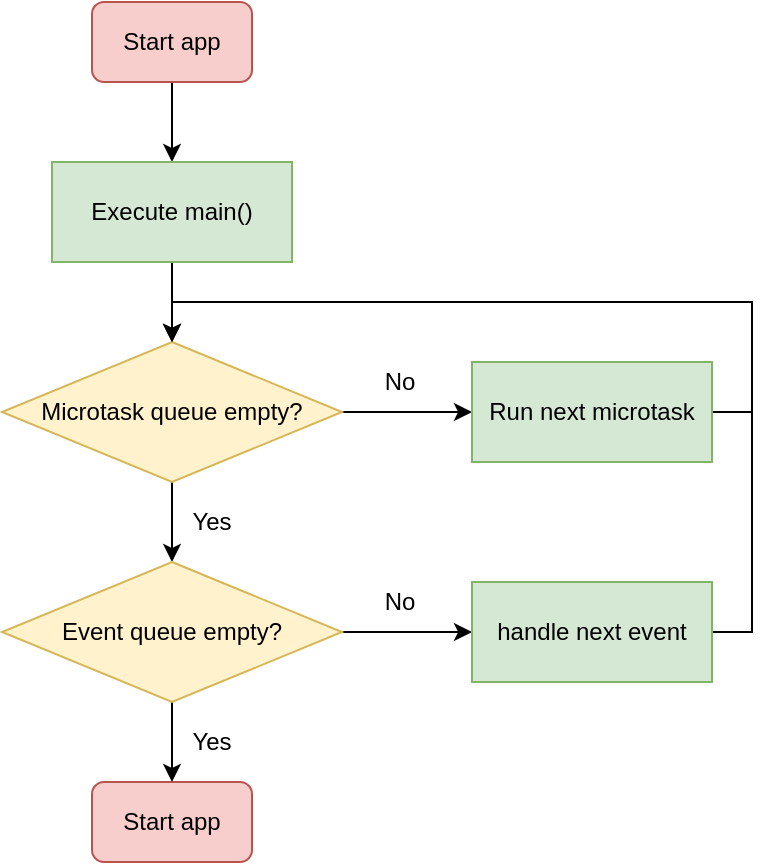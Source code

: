 <mxfile version="13.6.6" type="github">
  <diagram id="ucS65JXZBL-Uhp10Tssl" name="Page-1">
    <mxGraphModel dx="782" dy="437" grid="1" gridSize="10" guides="1" tooltips="1" connect="1" arrows="1" fold="1" page="1" pageScale="1" pageWidth="827" pageHeight="1169" math="0" shadow="0">
      <root>
        <mxCell id="0" />
        <mxCell id="1" parent="0" />
        <mxCell id="nuhQe_qQtxb4Hk7tOlp7-21" style="edgeStyle=orthogonalEdgeStyle;rounded=0;orthogonalLoop=1;jettySize=auto;html=1;exitX=0.5;exitY=1;exitDx=0;exitDy=0;entryX=0.5;entryY=0;entryDx=0;entryDy=0;" edge="1" parent="1" source="nuhQe_qQtxb4Hk7tOlp7-1" target="nuhQe_qQtxb4Hk7tOlp7-2">
          <mxGeometry relative="1" as="geometry" />
        </mxCell>
        <mxCell id="nuhQe_qQtxb4Hk7tOlp7-1" value="Start app" style="rounded=1;whiteSpace=wrap;html=1;fillColor=#f8cecc;strokeColor=#b85450;" vertex="1" parent="1">
          <mxGeometry x="280" y="40" width="80" height="40" as="geometry" />
        </mxCell>
        <mxCell id="nuhQe_qQtxb4Hk7tOlp7-11" style="edgeStyle=orthogonalEdgeStyle;rounded=0;orthogonalLoop=1;jettySize=auto;html=1;exitX=0.5;exitY=1;exitDx=0;exitDy=0;" edge="1" parent="1" source="nuhQe_qQtxb4Hk7tOlp7-2">
          <mxGeometry relative="1" as="geometry">
            <mxPoint x="320" y="210" as="targetPoint" />
          </mxGeometry>
        </mxCell>
        <mxCell id="nuhQe_qQtxb4Hk7tOlp7-2" value="Execute main()" style="rounded=0;whiteSpace=wrap;html=1;fillColor=#d5e8d4;strokeColor=#82b366;" vertex="1" parent="1">
          <mxGeometry x="260" y="120" width="120" height="50" as="geometry" />
        </mxCell>
        <mxCell id="nuhQe_qQtxb4Hk7tOlp7-3" value="Start app" style="rounded=1;whiteSpace=wrap;html=1;fillColor=#f8cecc;strokeColor=#b85450;" vertex="1" parent="1">
          <mxGeometry x="280" y="430" width="80" height="40" as="geometry" />
        </mxCell>
        <mxCell id="nuhQe_qQtxb4Hk7tOlp7-9" style="edgeStyle=orthogonalEdgeStyle;rounded=0;orthogonalLoop=1;jettySize=auto;html=1;exitX=1;exitY=0.5;exitDx=0;exitDy=0;" edge="1" parent="1" source="nuhQe_qQtxb4Hk7tOlp7-4" target="nuhQe_qQtxb4Hk7tOlp7-7">
          <mxGeometry relative="1" as="geometry" />
        </mxCell>
        <mxCell id="nuhQe_qQtxb4Hk7tOlp7-14" style="edgeStyle=orthogonalEdgeStyle;rounded=0;orthogonalLoop=1;jettySize=auto;html=1;exitX=0.5;exitY=1;exitDx=0;exitDy=0;" edge="1" parent="1" source="nuhQe_qQtxb4Hk7tOlp7-4" target="nuhQe_qQtxb4Hk7tOlp7-5">
          <mxGeometry relative="1" as="geometry" />
        </mxCell>
        <mxCell id="nuhQe_qQtxb4Hk7tOlp7-4" value="Microtask queue empty?" style="rhombus;whiteSpace=wrap;html=1;fillColor=#fff2cc;strokeColor=#d6b656;" vertex="1" parent="1">
          <mxGeometry x="235" y="210" width="170" height="70" as="geometry" />
        </mxCell>
        <mxCell id="nuhQe_qQtxb4Hk7tOlp7-13" style="edgeStyle=orthogonalEdgeStyle;rounded=0;orthogonalLoop=1;jettySize=auto;html=1;exitX=1;exitY=0.5;exitDx=0;exitDy=0;entryX=0;entryY=0.5;entryDx=0;entryDy=0;" edge="1" parent="1" source="nuhQe_qQtxb4Hk7tOlp7-5" target="nuhQe_qQtxb4Hk7tOlp7-8">
          <mxGeometry relative="1" as="geometry" />
        </mxCell>
        <mxCell id="nuhQe_qQtxb4Hk7tOlp7-15" style="edgeStyle=orthogonalEdgeStyle;rounded=0;orthogonalLoop=1;jettySize=auto;html=1;exitX=0.5;exitY=1;exitDx=0;exitDy=0;entryX=0.5;entryY=0;entryDx=0;entryDy=0;" edge="1" parent="1" source="nuhQe_qQtxb4Hk7tOlp7-5" target="nuhQe_qQtxb4Hk7tOlp7-3">
          <mxGeometry relative="1" as="geometry" />
        </mxCell>
        <mxCell id="nuhQe_qQtxb4Hk7tOlp7-5" value="Event queue empty?" style="rhombus;whiteSpace=wrap;html=1;fillColor=#fff2cc;strokeColor=#d6b656;" vertex="1" parent="1">
          <mxGeometry x="235" y="320" width="170" height="70" as="geometry" />
        </mxCell>
        <mxCell id="nuhQe_qQtxb4Hk7tOlp7-10" style="edgeStyle=orthogonalEdgeStyle;rounded=0;orthogonalLoop=1;jettySize=auto;html=1;exitX=1;exitY=0.5;exitDx=0;exitDy=0;entryX=0.5;entryY=0;entryDx=0;entryDy=0;" edge="1" parent="1" source="nuhQe_qQtxb4Hk7tOlp7-7" target="nuhQe_qQtxb4Hk7tOlp7-4">
          <mxGeometry relative="1" as="geometry">
            <Array as="points">
              <mxPoint x="610" y="245" />
              <mxPoint x="610" y="190" />
              <mxPoint x="320" y="190" />
            </Array>
          </mxGeometry>
        </mxCell>
        <mxCell id="nuhQe_qQtxb4Hk7tOlp7-7" value="Run next microtask" style="rounded=0;whiteSpace=wrap;html=1;fillColor=#d5e8d4;strokeColor=#82b366;" vertex="1" parent="1">
          <mxGeometry x="470" y="220" width="120" height="50" as="geometry" />
        </mxCell>
        <mxCell id="nuhQe_qQtxb4Hk7tOlp7-12" style="edgeStyle=orthogonalEdgeStyle;rounded=0;orthogonalLoop=1;jettySize=auto;html=1;exitX=1;exitY=0.5;exitDx=0;exitDy=0;entryX=0.5;entryY=0;entryDx=0;entryDy=0;" edge="1" parent="1" source="nuhQe_qQtxb4Hk7tOlp7-8" target="nuhQe_qQtxb4Hk7tOlp7-4">
          <mxGeometry relative="1" as="geometry" />
        </mxCell>
        <mxCell id="nuhQe_qQtxb4Hk7tOlp7-8" value="handle next event" style="rounded=0;whiteSpace=wrap;html=1;fillColor=#d5e8d4;strokeColor=#82b366;" vertex="1" parent="1">
          <mxGeometry x="470" y="330" width="120" height="50" as="geometry" />
        </mxCell>
        <mxCell id="nuhQe_qQtxb4Hk7tOlp7-16" value="No" style="text;html=1;strokeColor=none;fillColor=none;align=center;verticalAlign=middle;whiteSpace=wrap;rounded=0;" vertex="1" parent="1">
          <mxGeometry x="414" y="220" width="40" height="20" as="geometry" />
        </mxCell>
        <mxCell id="nuhQe_qQtxb4Hk7tOlp7-17" value="No" style="text;html=1;strokeColor=none;fillColor=none;align=center;verticalAlign=middle;whiteSpace=wrap;rounded=0;" vertex="1" parent="1">
          <mxGeometry x="414" y="330" width="40" height="20" as="geometry" />
        </mxCell>
        <mxCell id="nuhQe_qQtxb4Hk7tOlp7-18" value="Yes" style="text;html=1;strokeColor=none;fillColor=none;align=center;verticalAlign=middle;whiteSpace=wrap;rounded=0;" vertex="1" parent="1">
          <mxGeometry x="320" y="290" width="40" height="20" as="geometry" />
        </mxCell>
        <mxCell id="nuhQe_qQtxb4Hk7tOlp7-20" value="Yes" style="text;html=1;strokeColor=none;fillColor=none;align=center;verticalAlign=middle;whiteSpace=wrap;rounded=0;" vertex="1" parent="1">
          <mxGeometry x="320" y="400" width="40" height="20" as="geometry" />
        </mxCell>
      </root>
    </mxGraphModel>
  </diagram>
</mxfile>
